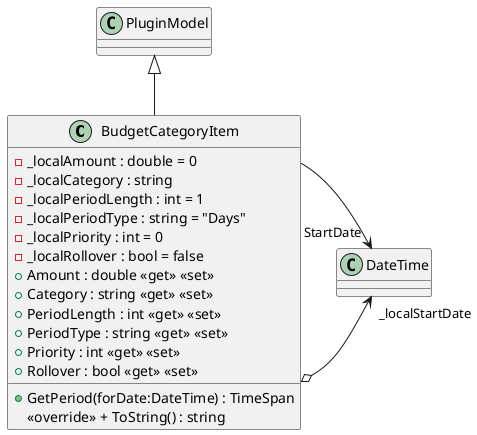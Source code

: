 @startuml
class BudgetCategoryItem {
    - _localAmount : double = 0
    - _localCategory : string
    - _localPeriodLength : int = 1
    - _localPeriodType : string = "Days"
    - _localPriority : int = 0
    - _localRollover : bool = false
    + Amount : double <<get>> <<set>>
    + Category : string <<get>> <<set>>
    + PeriodLength : int <<get>> <<set>>
    + PeriodType : string <<get>> <<set>>
    + Priority : int <<get>> <<set>>
    + Rollover : bool <<get>> <<set>>
    + GetPeriod(forDate:DateTime) : TimeSpan
    <<override>> + ToString() : string
}
PluginModel <|-- BudgetCategoryItem
BudgetCategoryItem o-> "_localStartDate" DateTime
BudgetCategoryItem --> "StartDate" DateTime
@enduml
